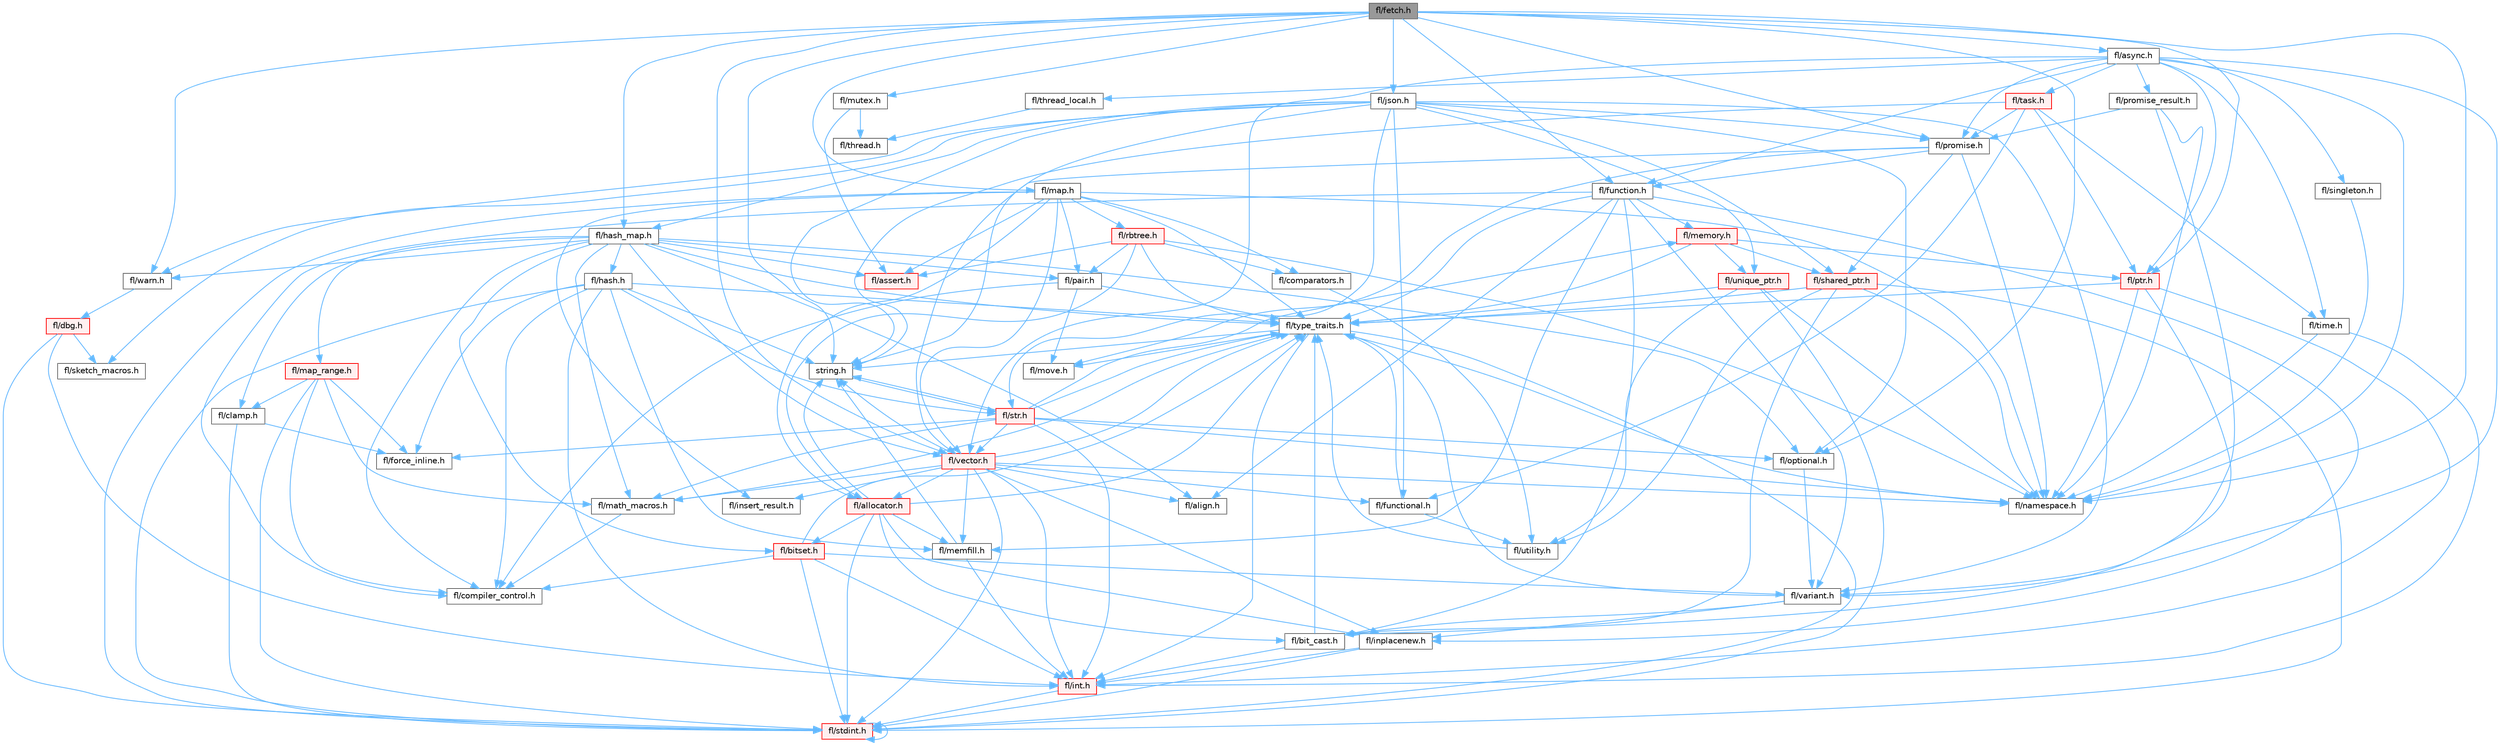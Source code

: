 digraph "fl/fetch.h"
{
 // INTERACTIVE_SVG=YES
 // LATEX_PDF_SIZE
  bgcolor="transparent";
  edge [fontname=Helvetica,fontsize=10,labelfontname=Helvetica,labelfontsize=10];
  node [fontname=Helvetica,fontsize=10,shape=box,height=0.2,width=0.4];
  Node1 [id="Node000001",label="fl/fetch.h",height=0.2,width=0.4,color="gray40", fillcolor="grey60", style="filled", fontcolor="black",tooltip="Unified HTTP fetch API for FastLED (cross-platform)"];
  Node1 -> Node2 [id="edge1_Node000001_Node000002",color="steelblue1",style="solid",tooltip=" "];
  Node2 [id="Node000002",label="fl/namespace.h",height=0.2,width=0.4,color="grey40", fillcolor="white", style="filled",URL="$df/d2a/namespace_8h.html",tooltip="Implements the FastLED namespace macros."];
  Node1 -> Node3 [id="edge2_Node000001_Node000003",color="steelblue1",style="solid",tooltip=" "];
  Node3 [id="Node000003",label="fl/promise.h",height=0.2,width=0.4,color="grey40", fillcolor="white", style="filled",URL="$d6/d17/promise_8h.html",tooltip="Promise-based fluent API for FastLED - standalone async primitives."];
  Node3 -> Node2 [id="edge3_Node000003_Node000002",color="steelblue1",style="solid",tooltip=" "];
  Node3 -> Node4 [id="edge4_Node000003_Node000004",color="steelblue1",style="solid",tooltip=" "];
  Node4 [id="Node000004",label="fl/function.h",height=0.2,width=0.4,color="grey40", fillcolor="white", style="filled",URL="$dd/d67/function_8h.html",tooltip=" "];
  Node4 -> Node5 [id="edge5_Node000004_Node000005",color="steelblue1",style="solid",tooltip=" "];
  Node5 [id="Node000005",label="fl/memory.h",height=0.2,width=0.4,color="red", fillcolor="#FFF0F0", style="filled",URL="$dc/d18/memory_8h.html",tooltip=" "];
  Node5 -> Node6 [id="edge6_Node000005_Node000006",color="steelblue1",style="solid",tooltip=" "];
  Node6 [id="Node000006",label="fl/ptr.h",height=0.2,width=0.4,color="red", fillcolor="#FFF0F0", style="filled",URL="$dd/d98/ptr_8h.html",tooltip=" "];
  Node6 -> Node2 [id="edge7_Node000006_Node000002",color="steelblue1",style="solid",tooltip=" "];
  Node6 -> Node9 [id="edge8_Node000006_Node000009",color="steelblue1",style="solid",tooltip=" "];
  Node9 [id="Node000009",label="fl/type_traits.h",height=0.2,width=0.4,color="grey40", fillcolor="white", style="filled",URL="$df/d63/type__traits_8h.html",tooltip=" "];
  Node9 -> Node10 [id="edge9_Node000009_Node000010",color="steelblue1",style="solid",tooltip=" "];
  Node10 [id="Node000010",label="string.h",height=0.2,width=0.4,color="grey40", fillcolor="white", style="filled",URL="$da/d66/string_8h.html",tooltip=" "];
  Node10 -> Node11 [id="edge10_Node000010_Node000011",color="steelblue1",style="solid",tooltip=" "];
  Node11 [id="Node000011",label="fl/str.h",height=0.2,width=0.4,color="red", fillcolor="#FFF0F0", style="filled",URL="$d1/d93/str_8h.html",tooltip=" "];
  Node11 -> Node12 [id="edge11_Node000011_Node000012",color="steelblue1",style="solid",tooltip=" "];
  Node12 [id="Node000012",label="fl/int.h",height=0.2,width=0.4,color="red", fillcolor="#FFF0F0", style="filled",URL="$d3/d7e/int_8h.html",tooltip=" "];
  Node12 -> Node13 [id="edge12_Node000012_Node000013",color="steelblue1",style="solid",tooltip=" "];
  Node13 [id="Node000013",label="fl/stdint.h",height=0.2,width=0.4,color="red", fillcolor="#FFF0F0", style="filled",URL="$df/dd8/stdint_8h.html",tooltip=" "];
  Node13 -> Node13 [id="edge13_Node000013_Node000013",color="steelblue1",style="solid",tooltip=" "];
  Node11 -> Node10 [id="edge14_Node000011_Node000010",color="steelblue1",style="solid",tooltip=" "];
  Node11 -> Node21 [id="edge15_Node000011_Node000021",color="steelblue1",style="solid",tooltip=" "];
  Node21 [id="Node000021",label="fl/math_macros.h",height=0.2,width=0.4,color="grey40", fillcolor="white", style="filled",URL="$d8/db8/math__macros_8h.html",tooltip=" "];
  Node21 -> Node22 [id="edge16_Node000021_Node000022",color="steelblue1",style="solid",tooltip=" "];
  Node22 [id="Node000022",label="fl/compiler_control.h",height=0.2,width=0.4,color="grey40", fillcolor="white", style="filled",URL="$d4/d54/compiler__control_8h.html",tooltip=" "];
  Node21 -> Node9 [id="edge17_Node000021_Node000009",color="steelblue1",style="solid",tooltip=" "];
  Node11 -> Node2 [id="edge18_Node000011_Node000002",color="steelblue1",style="solid",tooltip=" "];
  Node11 -> Node5 [id="edge19_Node000011_Node000005",color="steelblue1",style="solid",tooltip=" "];
  Node11 -> Node24 [id="edge20_Node000011_Node000024",color="steelblue1",style="solid",tooltip=" "];
  Node24 [id="Node000024",label="fl/optional.h",height=0.2,width=0.4,color="grey40", fillcolor="white", style="filled",URL="$dc/d62/optional_8h.html",tooltip=" "];
  Node24 -> Node25 [id="edge21_Node000024_Node000025",color="steelblue1",style="solid",tooltip=" "];
  Node25 [id="Node000025",label="fl/variant.h",height=0.2,width=0.4,color="grey40", fillcolor="white", style="filled",URL="$d6/d10/variant_8h.html",tooltip=" "];
  Node25 -> Node26 [id="edge22_Node000025_Node000026",color="steelblue1",style="solid",tooltip=" "];
  Node26 [id="Node000026",label="fl/inplacenew.h",height=0.2,width=0.4,color="grey40", fillcolor="white", style="filled",URL="$db/d36/inplacenew_8h.html",tooltip=" "];
  Node26 -> Node13 [id="edge23_Node000026_Node000013",color="steelblue1",style="solid",tooltip=" "];
  Node26 -> Node12 [id="edge24_Node000026_Node000012",color="steelblue1",style="solid",tooltip=" "];
  Node25 -> Node9 [id="edge25_Node000025_Node000009",color="steelblue1",style="solid",tooltip=" "];
  Node25 -> Node27 [id="edge26_Node000025_Node000027",color="steelblue1",style="solid",tooltip=" "];
  Node27 [id="Node000027",label="fl/bit_cast.h",height=0.2,width=0.4,color="grey40", fillcolor="white", style="filled",URL="$df/d72/bit__cast_8h.html",tooltip=" "];
  Node27 -> Node9 [id="edge27_Node000027_Node000009",color="steelblue1",style="solid",tooltip=" "];
  Node27 -> Node12 [id="edge28_Node000027_Node000012",color="steelblue1",style="solid",tooltip=" "];
  Node11 -> Node9 [id="edge29_Node000011_Node000009",color="steelblue1",style="solid",tooltip=" "];
  Node11 -> Node28 [id="edge30_Node000011_Node000028",color="steelblue1",style="solid",tooltip=" "];
  Node28 [id="Node000028",label="fl/vector.h",height=0.2,width=0.4,color="red", fillcolor="#FFF0F0", style="filled",URL="$d6/d68/vector_8h.html",tooltip=" "];
  Node28 -> Node13 [id="edge31_Node000028_Node000013",color="steelblue1",style="solid",tooltip=" "];
  Node28 -> Node12 [id="edge32_Node000028_Node000012",color="steelblue1",style="solid",tooltip=" "];
  Node28 -> Node10 [id="edge33_Node000028_Node000010",color="steelblue1",style="solid",tooltip=" "];
  Node28 -> Node29 [id="edge34_Node000028_Node000029",color="steelblue1",style="solid",tooltip=" "];
  Node29 [id="Node000029",label="fl/functional.h",height=0.2,width=0.4,color="grey40", fillcolor="white", style="filled",URL="$d8/dea/functional_8h.html",tooltip=" "];
  Node29 -> Node9 [id="edge35_Node000029_Node000009",color="steelblue1",style="solid",tooltip=" "];
  Node29 -> Node30 [id="edge36_Node000029_Node000030",color="steelblue1",style="solid",tooltip=" "];
  Node30 [id="Node000030",label="fl/utility.h",height=0.2,width=0.4,color="grey40", fillcolor="white", style="filled",URL="$d5/d47/utility_8h.html",tooltip=" "];
  Node30 -> Node9 [id="edge37_Node000030_Node000009",color="steelblue1",style="solid",tooltip=" "];
  Node28 -> Node33 [id="edge38_Node000028_Node000033",color="steelblue1",style="solid",tooltip=" "];
  Node33 [id="Node000033",label="fl/insert_result.h",height=0.2,width=0.4,color="grey40", fillcolor="white", style="filled",URL="$d1/d22/insert__result_8h.html",tooltip=" "];
  Node28 -> Node21 [id="edge39_Node000028_Node000021",color="steelblue1",style="solid",tooltip=" "];
  Node28 -> Node34 [id="edge40_Node000028_Node000034",color="steelblue1",style="solid",tooltip=" "];
  Node34 [id="Node000034",label="fl/memfill.h",height=0.2,width=0.4,color="grey40", fillcolor="white", style="filled",URL="$d0/dda/memfill_8h.html",tooltip=" "];
  Node34 -> Node10 [id="edge41_Node000034_Node000010",color="steelblue1",style="solid",tooltip=" "];
  Node34 -> Node12 [id="edge42_Node000034_Node000012",color="steelblue1",style="solid",tooltip=" "];
  Node28 -> Node2 [id="edge43_Node000028_Node000002",color="steelblue1",style="solid",tooltip=" "];
  Node28 -> Node35 [id="edge44_Node000028_Node000035",color="steelblue1",style="solid",tooltip=" "];
  Node35 [id="Node000035",label="fl/allocator.h",height=0.2,width=0.4,color="red", fillcolor="#FFF0F0", style="filled",URL="$da/da9/allocator_8h.html",tooltip=" "];
  Node35 -> Node10 [id="edge45_Node000035_Node000010",color="steelblue1",style="solid",tooltip=" "];
  Node35 -> Node26 [id="edge46_Node000035_Node000026",color="steelblue1",style="solid",tooltip=" "];
  Node35 -> Node34 [id="edge47_Node000035_Node000034",color="steelblue1",style="solid",tooltip=" "];
  Node35 -> Node9 [id="edge48_Node000035_Node000009",color="steelblue1",style="solid",tooltip=" "];
  Node35 -> Node27 [id="edge49_Node000035_Node000027",color="steelblue1",style="solid",tooltip=" "];
  Node35 -> Node13 [id="edge50_Node000035_Node000013",color="steelblue1",style="solid",tooltip=" "];
  Node35 -> Node38 [id="edge51_Node000035_Node000038",color="steelblue1",style="solid",tooltip=" "];
  Node38 [id="Node000038",label="fl/bitset.h",height=0.2,width=0.4,color="red", fillcolor="#FFF0F0", style="filled",URL="$d1/d69/bitset_8h.html",tooltip=" "];
  Node38 -> Node9 [id="edge52_Node000038_Node000009",color="steelblue1",style="solid",tooltip=" "];
  Node38 -> Node25 [id="edge53_Node000038_Node000025",color="steelblue1",style="solid",tooltip=" "];
  Node38 -> Node13 [id="edge54_Node000038_Node000013",color="steelblue1",style="solid",tooltip=" "];
  Node38 -> Node12 [id="edge55_Node000038_Node000012",color="steelblue1",style="solid",tooltip=" "];
  Node38 -> Node22 [id="edge56_Node000038_Node000022",color="steelblue1",style="solid",tooltip=" "];
  Node28 -> Node9 [id="edge57_Node000028_Node000009",color="steelblue1",style="solid",tooltip=" "];
  Node28 -> Node26 [id="edge58_Node000028_Node000026",color="steelblue1",style="solid",tooltip=" "];
  Node28 -> Node40 [id="edge59_Node000028_Node000040",color="steelblue1",style="solid",tooltip=" "];
  Node40 [id="Node000040",label="fl/align.h",height=0.2,width=0.4,color="grey40", fillcolor="white", style="filled",URL="$d1/ddf/align_8h.html",tooltip=" "];
  Node11 -> Node19 [id="edge60_Node000011_Node000019",color="steelblue1",style="solid",tooltip=" "];
  Node19 [id="Node000019",label="fl/force_inline.h",height=0.2,width=0.4,color="grey40", fillcolor="white", style="filled",URL="$d4/d64/force__inline_8h.html",tooltip=" "];
  Node9 -> Node13 [id="edge61_Node000009_Node000013",color="steelblue1",style="solid",tooltip=" "];
  Node9 -> Node2 [id="edge62_Node000009_Node000002",color="steelblue1",style="solid",tooltip=" "];
  Node9 -> Node23 [id="edge63_Node000009_Node000023",color="steelblue1",style="solid",tooltip=" "];
  Node23 [id="Node000023",label="fl/move.h",height=0.2,width=0.4,color="grey40", fillcolor="white", style="filled",URL="$d9/d83/move_8h.html",tooltip=" "];
  Node9 -> Node12 [id="edge64_Node000009_Node000012",color="steelblue1",style="solid",tooltip=" "];
  Node6 -> Node27 [id="edge65_Node000006_Node000027",color="steelblue1",style="solid",tooltip=" "];
  Node6 -> Node12 [id="edge66_Node000006_Node000012",color="steelblue1",style="solid",tooltip=" "];
  Node5 -> Node48 [id="edge67_Node000005_Node000048",color="steelblue1",style="solid",tooltip=" "];
  Node48 [id="Node000048",label="fl/shared_ptr.h",height=0.2,width=0.4,color="red", fillcolor="#FFF0F0", style="filled",URL="$df/d6a/shared__ptr_8h.html",tooltip=" "];
  Node48 -> Node2 [id="edge68_Node000048_Node000002",color="steelblue1",style="solid",tooltip=" "];
  Node48 -> Node9 [id="edge69_Node000048_Node000009",color="steelblue1",style="solid",tooltip=" "];
  Node48 -> Node30 [id="edge70_Node000048_Node000030",color="steelblue1",style="solid",tooltip=" "];
  Node48 -> Node13 [id="edge71_Node000048_Node000013",color="steelblue1",style="solid",tooltip=" "];
  Node48 -> Node27 [id="edge72_Node000048_Node000027",color="steelblue1",style="solid",tooltip=" "];
  Node5 -> Node8 [id="edge73_Node000005_Node000008",color="steelblue1",style="solid",tooltip=" "];
  Node8 [id="Node000008",label="fl/unique_ptr.h",height=0.2,width=0.4,color="red", fillcolor="#FFF0F0", style="filled",URL="$da/d4b/unique__ptr_8h.html",tooltip=" "];
  Node8 -> Node2 [id="edge74_Node000008_Node000002",color="steelblue1",style="solid",tooltip=" "];
  Node8 -> Node9 [id="edge75_Node000008_Node000009",color="steelblue1",style="solid",tooltip=" "];
  Node8 -> Node30 [id="edge76_Node000008_Node000030",color="steelblue1",style="solid",tooltip=" "];
  Node8 -> Node13 [id="edge77_Node000008_Node000013",color="steelblue1",style="solid",tooltip=" "];
  Node5 -> Node9 [id="edge78_Node000005_Node000009",color="steelblue1",style="solid",tooltip=" "];
  Node4 -> Node9 [id="edge79_Node000004_Node000009",color="steelblue1",style="solid",tooltip=" "];
  Node4 -> Node22 [id="edge80_Node000004_Node000022",color="steelblue1",style="solid",tooltip=" "];
  Node4 -> Node25 [id="edge81_Node000004_Node000025",color="steelblue1",style="solid",tooltip=" "];
  Node4 -> Node34 [id="edge82_Node000004_Node000034",color="steelblue1",style="solid",tooltip=" "];
  Node4 -> Node26 [id="edge83_Node000004_Node000026",color="steelblue1",style="solid",tooltip=" "];
  Node4 -> Node27 [id="edge84_Node000004_Node000027",color="steelblue1",style="solid",tooltip=" "];
  Node4 -> Node40 [id="edge85_Node000004_Node000040",color="steelblue1",style="solid",tooltip=" "];
  Node3 -> Node10 [id="edge86_Node000003_Node000010",color="steelblue1",style="solid",tooltip=" "];
  Node3 -> Node48 [id="edge87_Node000003_Node000048",color="steelblue1",style="solid",tooltip=" "];
  Node3 -> Node23 [id="edge88_Node000003_Node000023",color="steelblue1",style="solid",tooltip=" "];
  Node1 -> Node10 [id="edge89_Node000001_Node000010",color="steelblue1",style="solid",tooltip=" "];
  Node1 -> Node28 [id="edge90_Node000001_Node000028",color="steelblue1",style="solid",tooltip=" "];
  Node1 -> Node52 [id="edge91_Node000001_Node000052",color="steelblue1",style="solid",tooltip=" "];
  Node52 [id="Node000052",label="fl/map.h",height=0.2,width=0.4,color="grey40", fillcolor="white", style="filled",URL="$dc/db7/map_8h.html",tooltip=" "];
  Node52 -> Node13 [id="edge92_Node000052_Node000013",color="steelblue1",style="solid",tooltip=" "];
  Node52 -> Node53 [id="edge93_Node000052_Node000053",color="steelblue1",style="solid",tooltip=" "];
  Node53 [id="Node000053",label="fl/assert.h",height=0.2,width=0.4,color="red", fillcolor="#FFF0F0", style="filled",URL="$dc/da7/assert_8h.html",tooltip=" "];
  Node52 -> Node55 [id="edge94_Node000052_Node000055",color="steelblue1",style="solid",tooltip=" "];
  Node55 [id="Node000055",label="fl/comparators.h",height=0.2,width=0.4,color="grey40", fillcolor="white", style="filled",URL="$dc/d7e/comparators_8h.html",tooltip=" "];
  Node55 -> Node30 [id="edge95_Node000055_Node000030",color="steelblue1",style="solid",tooltip=" "];
  Node52 -> Node33 [id="edge96_Node000052_Node000033",color="steelblue1",style="solid",tooltip=" "];
  Node52 -> Node2 [id="edge97_Node000052_Node000002",color="steelblue1",style="solid",tooltip=" "];
  Node52 -> Node56 [id="edge98_Node000052_Node000056",color="steelblue1",style="solid",tooltip=" "];
  Node56 [id="Node000056",label="fl/pair.h",height=0.2,width=0.4,color="grey40", fillcolor="white", style="filled",URL="$d3/d41/pair_8h.html",tooltip=" "];
  Node56 -> Node23 [id="edge99_Node000056_Node000023",color="steelblue1",style="solid",tooltip=" "];
  Node56 -> Node22 [id="edge100_Node000056_Node000022",color="steelblue1",style="solid",tooltip=" "];
  Node56 -> Node9 [id="edge101_Node000056_Node000009",color="steelblue1",style="solid",tooltip=" "];
  Node52 -> Node9 [id="edge102_Node000052_Node000009",color="steelblue1",style="solid",tooltip=" "];
  Node52 -> Node28 [id="edge103_Node000052_Node000028",color="steelblue1",style="solid",tooltip=" "];
  Node52 -> Node57 [id="edge104_Node000052_Node000057",color="steelblue1",style="solid",tooltip=" "];
  Node57 [id="Node000057",label="fl/rbtree.h",height=0.2,width=0.4,color="red", fillcolor="#FFF0F0", style="filled",URL="$d5/ddf/rbtree_8h.html",tooltip=" "];
  Node57 -> Node53 [id="edge105_Node000057_Node000053",color="steelblue1",style="solid",tooltip=" "];
  Node57 -> Node55 [id="edge106_Node000057_Node000055",color="steelblue1",style="solid",tooltip=" "];
  Node57 -> Node2 [id="edge107_Node000057_Node000002",color="steelblue1",style="solid",tooltip=" "];
  Node57 -> Node56 [id="edge108_Node000057_Node000056",color="steelblue1",style="solid",tooltip=" "];
  Node57 -> Node9 [id="edge109_Node000057_Node000009",color="steelblue1",style="solid",tooltip=" "];
  Node57 -> Node35 [id="edge110_Node000057_Node000035",color="steelblue1",style="solid",tooltip=" "];
  Node52 -> Node35 [id="edge111_Node000052_Node000035",color="steelblue1",style="solid",tooltip=" "];
  Node1 -> Node62 [id="edge112_Node000001_Node000062",color="steelblue1",style="solid",tooltip=" "];
  Node62 [id="Node000062",label="fl/hash_map.h",height=0.2,width=0.4,color="grey40", fillcolor="white", style="filled",URL="$d6/d13/hash__map_8h.html",tooltip=" "];
  Node62 -> Node53 [id="edge113_Node000062_Node000053",color="steelblue1",style="solid",tooltip=" "];
  Node62 -> Node38 [id="edge114_Node000062_Node000038",color="steelblue1",style="solid",tooltip=" "];
  Node62 -> Node18 [id="edge115_Node000062_Node000018",color="steelblue1",style="solid",tooltip=" "];
  Node18 [id="Node000018",label="fl/clamp.h",height=0.2,width=0.4,color="grey40", fillcolor="white", style="filled",URL="$d6/dd3/clamp_8h.html",tooltip=" "];
  Node18 -> Node13 [id="edge116_Node000018_Node000013",color="steelblue1",style="solid",tooltip=" "];
  Node18 -> Node19 [id="edge117_Node000018_Node000019",color="steelblue1",style="solid",tooltip=" "];
  Node62 -> Node63 [id="edge118_Node000062_Node000063",color="steelblue1",style="solid",tooltip=" "];
  Node63 [id="Node000063",label="fl/hash.h",height=0.2,width=0.4,color="grey40", fillcolor="white", style="filled",URL="$db/dfb/hash_8h.html",tooltip=" "];
  Node63 -> Node11 [id="edge119_Node000063_Node000011",color="steelblue1",style="solid",tooltip=" "];
  Node63 -> Node9 [id="edge120_Node000063_Node000009",color="steelblue1",style="solid",tooltip=" "];
  Node63 -> Node12 [id="edge121_Node000063_Node000012",color="steelblue1",style="solid",tooltip=" "];
  Node63 -> Node13 [id="edge122_Node000063_Node000013",color="steelblue1",style="solid",tooltip=" "];
  Node63 -> Node19 [id="edge123_Node000063_Node000019",color="steelblue1",style="solid",tooltip=" "];
  Node63 -> Node34 [id="edge124_Node000063_Node000034",color="steelblue1",style="solid",tooltip=" "];
  Node63 -> Node10 [id="edge125_Node000063_Node000010",color="steelblue1",style="solid",tooltip=" "];
  Node63 -> Node22 [id="edge126_Node000063_Node000022",color="steelblue1",style="solid",tooltip=" "];
  Node62 -> Node20 [id="edge127_Node000062_Node000020",color="steelblue1",style="solid",tooltip=" "];
  Node20 [id="Node000020",label="fl/map_range.h",height=0.2,width=0.4,color="red", fillcolor="#FFF0F0", style="filled",URL="$d1/d47/map__range_8h.html",tooltip=" "];
  Node20 -> Node13 [id="edge128_Node000020_Node000013",color="steelblue1",style="solid",tooltip=" "];
  Node20 -> Node18 [id="edge129_Node000020_Node000018",color="steelblue1",style="solid",tooltip=" "];
  Node20 -> Node19 [id="edge130_Node000020_Node000019",color="steelblue1",style="solid",tooltip=" "];
  Node20 -> Node21 [id="edge131_Node000020_Node000021",color="steelblue1",style="solid",tooltip=" "];
  Node20 -> Node22 [id="edge132_Node000020_Node000022",color="steelblue1",style="solid",tooltip=" "];
  Node62 -> Node24 [id="edge133_Node000062_Node000024",color="steelblue1",style="solid",tooltip=" "];
  Node62 -> Node56 [id="edge134_Node000062_Node000056",color="steelblue1",style="solid",tooltip=" "];
  Node62 -> Node9 [id="edge135_Node000062_Node000009",color="steelblue1",style="solid",tooltip=" "];
  Node62 -> Node28 [id="edge136_Node000062_Node000028",color="steelblue1",style="solid",tooltip=" "];
  Node62 -> Node64 [id="edge137_Node000062_Node000064",color="steelblue1",style="solid",tooltip=" "];
  Node64 [id="Node000064",label="fl/warn.h",height=0.2,width=0.4,color="grey40", fillcolor="white", style="filled",URL="$de/d77/warn_8h.html",tooltip=" "];
  Node64 -> Node65 [id="edge138_Node000064_Node000065",color="steelblue1",style="solid",tooltip=" "];
  Node65 [id="Node000065",label="fl/dbg.h",height=0.2,width=0.4,color="red", fillcolor="#FFF0F0", style="filled",URL="$d6/d01/dbg_8h.html",tooltip=" "];
  Node65 -> Node75 [id="edge139_Node000065_Node000075",color="steelblue1",style="solid",tooltip=" "];
  Node75 [id="Node000075",label="fl/sketch_macros.h",height=0.2,width=0.4,color="grey40", fillcolor="white", style="filled",URL="$d1/dbc/sketch__macros_8h.html",tooltip=" "];
  Node65 -> Node12 [id="edge140_Node000065_Node000012",color="steelblue1",style="solid",tooltip=" "];
  Node65 -> Node13 [id="edge141_Node000065_Node000013",color="steelblue1",style="solid",tooltip=" "];
  Node62 -> Node40 [id="edge142_Node000062_Node000040",color="steelblue1",style="solid",tooltip=" "];
  Node62 -> Node22 [id="edge143_Node000062_Node000022",color="steelblue1",style="solid",tooltip=" "];
  Node62 -> Node21 [id="edge144_Node000062_Node000021",color="steelblue1",style="solid",tooltip=" "];
  Node1 -> Node24 [id="edge145_Node000001_Node000024",color="steelblue1",style="solid",tooltip=" "];
  Node1 -> Node4 [id="edge146_Node000001_Node000004",color="steelblue1",style="solid",tooltip=" "];
  Node1 -> Node6 [id="edge147_Node000001_Node000006",color="steelblue1",style="solid",tooltip=" "];
  Node1 -> Node76 [id="edge148_Node000001_Node000076",color="steelblue1",style="solid",tooltip=" "];
  Node76 [id="Node000076",label="fl/async.h",height=0.2,width=0.4,color="grey40", fillcolor="white", style="filled",URL="$df/d4c/src_2fl_2async_8h.html",tooltip="Generic asynchronous task management for FastLED."];
  Node76 -> Node2 [id="edge149_Node000076_Node000002",color="steelblue1",style="solid",tooltip=" "];
  Node76 -> Node28 [id="edge150_Node000076_Node000028",color="steelblue1",style="solid",tooltip=" "];
  Node76 -> Node4 [id="edge151_Node000076_Node000004",color="steelblue1",style="solid",tooltip=" "];
  Node76 -> Node6 [id="edge152_Node000076_Node000006",color="steelblue1",style="solid",tooltip=" "];
  Node76 -> Node25 [id="edge153_Node000076_Node000025",color="steelblue1",style="solid",tooltip=" "];
  Node76 -> Node3 [id="edge154_Node000076_Node000003",color="steelblue1",style="solid",tooltip=" "];
  Node76 -> Node77 [id="edge155_Node000076_Node000077",color="steelblue1",style="solid",tooltip=" "];
  Node77 [id="Node000077",label="fl/promise_result.h",height=0.2,width=0.4,color="grey40", fillcolor="white", style="filled",URL="$d7/d93/promise__result_8h.html",tooltip="Result type for promise operations with ok() semantics."];
  Node77 -> Node2 [id="edge156_Node000077_Node000002",color="steelblue1",style="solid",tooltip=" "];
  Node77 -> Node25 [id="edge157_Node000077_Node000025",color="steelblue1",style="solid",tooltip=" "];
  Node77 -> Node3 [id="edge158_Node000077_Node000003",color="steelblue1",style="solid",tooltip=" "];
  Node76 -> Node78 [id="edge159_Node000076_Node000078",color="steelblue1",style="solid",tooltip=" "];
  Node78 [id="Node000078",label="fl/singleton.h",height=0.2,width=0.4,color="grey40", fillcolor="white", style="filled",URL="$d4/d0b/singleton_8h.html",tooltip=" "];
  Node78 -> Node2 [id="edge160_Node000078_Node000002",color="steelblue1",style="solid",tooltip=" "];
  Node76 -> Node79 [id="edge161_Node000076_Node000079",color="steelblue1",style="solid",tooltip=" "];
  Node79 [id="Node000079",label="fl/thread_local.h",height=0.2,width=0.4,color="grey40", fillcolor="white", style="filled",URL="$d8/d7a/thread__local_8h.html",tooltip=" "];
  Node79 -> Node50 [id="edge162_Node000079_Node000050",color="steelblue1",style="solid",tooltip=" "];
  Node50 [id="Node000050",label="fl/thread.h",height=0.2,width=0.4,color="grey40", fillcolor="white", style="filled",URL="$db/dd5/thread_8h.html",tooltip=" "];
  Node76 -> Node80 [id="edge163_Node000076_Node000080",color="steelblue1",style="solid",tooltip=" "];
  Node80 [id="Node000080",label="fl/task.h",height=0.2,width=0.4,color="red", fillcolor="#FFF0F0", style="filled",URL="$db/da4/task_8h.html",tooltip=" "];
  Node80 -> Node29 [id="edge164_Node000080_Node000029",color="steelblue1",style="solid",tooltip=" "];
  Node80 -> Node10 [id="edge165_Node000080_Node000010",color="steelblue1",style="solid",tooltip=" "];
  Node80 -> Node3 [id="edge166_Node000080_Node000003",color="steelblue1",style="solid",tooltip=" "];
  Node80 -> Node83 [id="edge167_Node000080_Node000083",color="steelblue1",style="solid",tooltip=" "];
  Node83 [id="Node000083",label="fl/time.h",height=0.2,width=0.4,color="grey40", fillcolor="white", style="filled",URL="$dd/d9a/fl_2time_8h.html",tooltip="Universal timing functions for FastLED."];
  Node83 -> Node2 [id="edge168_Node000083_Node000002",color="steelblue1",style="solid",tooltip=" "];
  Node83 -> Node12 [id="edge169_Node000083_Node000012",color="steelblue1",style="solid",tooltip=" "];
  Node80 -> Node6 [id="edge170_Node000080_Node000006",color="steelblue1",style="solid",tooltip=" "];
  Node76 -> Node83 [id="edge171_Node000076_Node000083",color="steelblue1",style="solid",tooltip=" "];
  Node1 -> Node84 [id="edge172_Node000001_Node000084",color="steelblue1",style="solid",tooltip=" "];
  Node84 [id="Node000084",label="fl/mutex.h",height=0.2,width=0.4,color="grey40", fillcolor="white", style="filled",URL="$d0/df8/mutex_8h.html",tooltip=" "];
  Node84 -> Node50 [id="edge173_Node000084_Node000050",color="steelblue1",style="solid",tooltip=" "];
  Node84 -> Node53 [id="edge174_Node000084_Node000053",color="steelblue1",style="solid",tooltip=" "];
  Node1 -> Node64 [id="edge175_Node000001_Node000064",color="steelblue1",style="solid",tooltip=" "];
  Node1 -> Node85 [id="edge176_Node000001_Node000085",color="steelblue1",style="solid",tooltip=" "];
  Node85 [id="Node000085",label="fl/json.h",height=0.2,width=0.4,color="grey40", fillcolor="white", style="filled",URL="$d7/d91/fl_2json_8h.html",tooltip="FastLED's Elegant JSON Library: fl::Json"];
  Node85 -> Node10 [id="edge177_Node000085_Node000010",color="steelblue1",style="solid",tooltip=" "];
  Node85 -> Node28 [id="edge178_Node000085_Node000028",color="steelblue1",style="solid",tooltip=" "];
  Node85 -> Node62 [id="edge179_Node000085_Node000062",color="steelblue1",style="solid",tooltip=" "];
  Node85 -> Node25 [id="edge180_Node000085_Node000025",color="steelblue1",style="solid",tooltip=" "];
  Node85 -> Node24 [id="edge181_Node000085_Node000024",color="steelblue1",style="solid",tooltip=" "];
  Node85 -> Node8 [id="edge182_Node000085_Node000008",color="steelblue1",style="solid",tooltip=" "];
  Node85 -> Node48 [id="edge183_Node000085_Node000048",color="steelblue1",style="solid",tooltip=" "];
  Node85 -> Node29 [id="edge184_Node000085_Node000029",color="steelblue1",style="solid",tooltip=" "];
  Node85 -> Node11 [id="edge185_Node000085_Node000011",color="steelblue1",style="solid",tooltip=" "];
  Node85 -> Node3 [id="edge186_Node000085_Node000003",color="steelblue1",style="solid",tooltip=" "];
  Node85 -> Node64 [id="edge187_Node000085_Node000064",color="steelblue1",style="solid",tooltip=" "];
  Node85 -> Node75 [id="edge188_Node000085_Node000075",color="steelblue1",style="solid",tooltip=" "];
}
